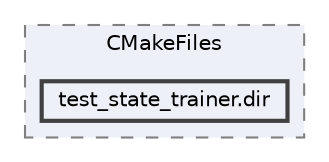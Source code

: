 digraph "/home/alexandros/Documents/PLT/V4/pokemon-championship/build/test/shared/CMakeFiles/test_state_trainer.dir"
{
 // LATEX_PDF_SIZE
  bgcolor="transparent";
  edge [fontname=Helvetica,fontsize=10,labelfontname=Helvetica,labelfontsize=10];
  node [fontname=Helvetica,fontsize=10,shape=box,height=0.2,width=0.4];
  compound=true
  subgraph clusterdir_f991fab149bec68a3f5345ed5548d471 {
    graph [ bgcolor="#edf0f7", pencolor="grey50", label="CMakeFiles", fontname=Helvetica,fontsize=10 style="filled,dashed", URL="dir_f991fab149bec68a3f5345ed5548d471.html",tooltip=""]
  dir_0943433f15ae8d28ea056e2e34eea671 [label="test_state_trainer.dir", fillcolor="#edf0f7", color="grey25", style="filled,bold", URL="dir_0943433f15ae8d28ea056e2e34eea671.html",tooltip=""];
  }
}
